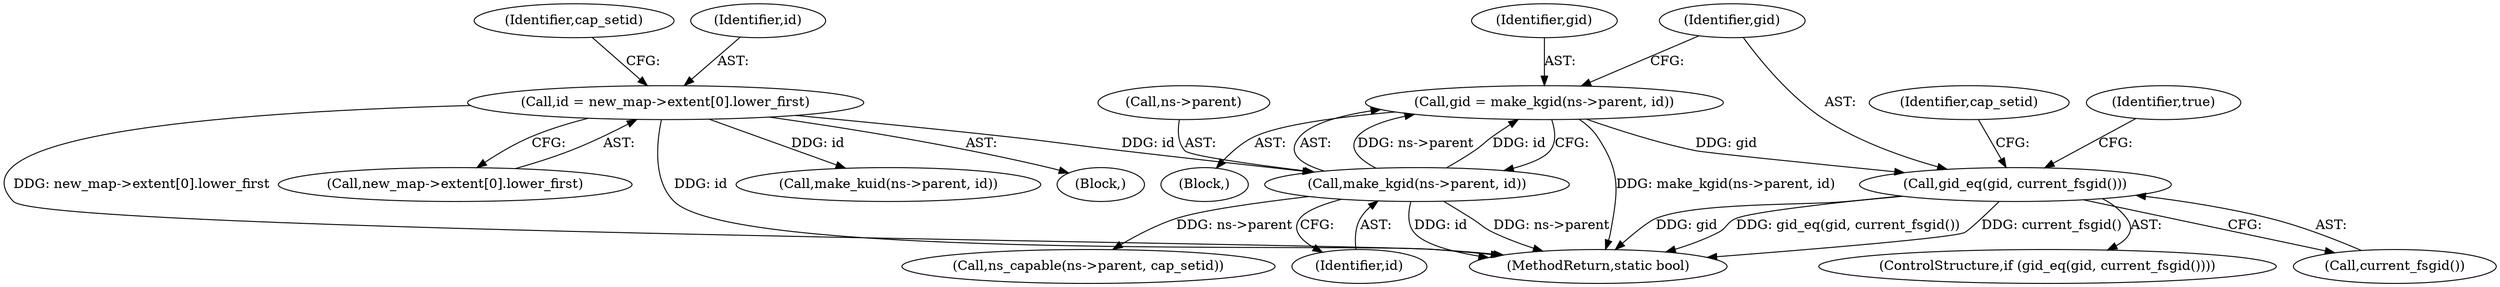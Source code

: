digraph "1_linux_e3211c120a85b792978bcb4be7b2886df18d27f0@del" {
"1000170" [label="(Call,gid_eq(gid, current_fsgid()))"];
"1000162" [label="(Call,gid = make_kgid(ns->parent, id))"];
"1000164" [label="(Call,make_kgid(ns->parent, id))"];
"1000127" [label="(Call,id = new_map->extent[0].lower_first)"];
"1000183" [label="(Call,ns_capable(ns->parent, cap_setid))"];
"1000169" [label="(ControlStructure,if (gid_eq(gid, current_fsgid())))"];
"1000178" [label="(Identifier,cap_setid)"];
"1000125" [label="(Block,)"];
"1000129" [label="(Call,new_map->extent[0].lower_first)"];
"1000198" [label="(MethodReturn,static bool)"];
"1000170" [label="(Call,gid_eq(gid, current_fsgid()))"];
"1000164" [label="(Call,make_kgid(ns->parent, id))"];
"1000163" [label="(Identifier,gid)"];
"1000128" [label="(Identifier,id)"];
"1000144" [label="(Call,make_kuid(ns->parent, id))"];
"1000165" [label="(Call,ns->parent)"];
"1000171" [label="(Identifier,gid)"];
"1000127" [label="(Call,id = new_map->extent[0].lower_first)"];
"1000162" [label="(Call,gid = make_kgid(ns->parent, id))"];
"1000168" [label="(Identifier,id)"];
"1000160" [label="(Block,)"];
"1000172" [label="(Call,current_fsgid())"];
"1000138" [label="(Identifier,cap_setid)"];
"1000174" [label="(Identifier,true)"];
"1000170" -> "1000169"  [label="AST: "];
"1000170" -> "1000172"  [label="CFG: "];
"1000171" -> "1000170"  [label="AST: "];
"1000172" -> "1000170"  [label="AST: "];
"1000174" -> "1000170"  [label="CFG: "];
"1000178" -> "1000170"  [label="CFG: "];
"1000170" -> "1000198"  [label="DDG: current_fsgid()"];
"1000170" -> "1000198"  [label="DDG: gid"];
"1000170" -> "1000198"  [label="DDG: gid_eq(gid, current_fsgid())"];
"1000162" -> "1000170"  [label="DDG: gid"];
"1000162" -> "1000160"  [label="AST: "];
"1000162" -> "1000164"  [label="CFG: "];
"1000163" -> "1000162"  [label="AST: "];
"1000164" -> "1000162"  [label="AST: "];
"1000171" -> "1000162"  [label="CFG: "];
"1000162" -> "1000198"  [label="DDG: make_kgid(ns->parent, id)"];
"1000164" -> "1000162"  [label="DDG: ns->parent"];
"1000164" -> "1000162"  [label="DDG: id"];
"1000164" -> "1000168"  [label="CFG: "];
"1000165" -> "1000164"  [label="AST: "];
"1000168" -> "1000164"  [label="AST: "];
"1000164" -> "1000198"  [label="DDG: ns->parent"];
"1000164" -> "1000198"  [label="DDG: id"];
"1000127" -> "1000164"  [label="DDG: id"];
"1000164" -> "1000183"  [label="DDG: ns->parent"];
"1000127" -> "1000125"  [label="AST: "];
"1000127" -> "1000129"  [label="CFG: "];
"1000128" -> "1000127"  [label="AST: "];
"1000129" -> "1000127"  [label="AST: "];
"1000138" -> "1000127"  [label="CFG: "];
"1000127" -> "1000198"  [label="DDG: new_map->extent[0].lower_first"];
"1000127" -> "1000198"  [label="DDG: id"];
"1000127" -> "1000144"  [label="DDG: id"];
}
